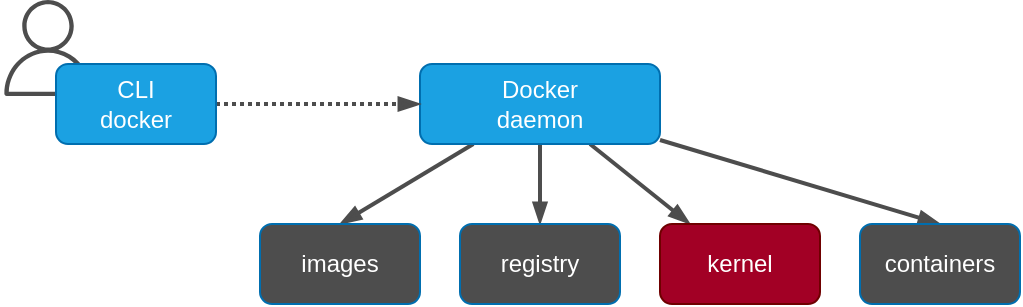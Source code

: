 <mxfile version="12.7.9" type="device" pages="3"><diagram id="Sq9Vdx4-ffwosji-hb2e" name="docker"><mxGraphModel dx="2062" dy="1201" grid="1" gridSize="10" guides="1" tooltips="1" connect="1" arrows="1" fold="1" page="1" pageScale="1" pageWidth="1100" pageHeight="850" math="0" shadow="0"><root><mxCell id="JqNeCtAvDn3EeHuH_2Fn-0"/><mxCell id="JqNeCtAvDn3EeHuH_2Fn-1" parent="JqNeCtAvDn3EeHuH_2Fn-0"/><mxCell id="83mPvPIKXMVjN7IHGUoI-1" value="" style="outlineConnect=0;fontColor=#232F3E;gradientColor=none;fillColor=#4D4D4D;strokeColor=none;dashed=0;verticalLabelPosition=bottom;verticalAlign=top;align=center;html=1;fontSize=12;fontStyle=0;aspect=fixed;pointerEvents=1;shape=mxgraph.aws4.user;rounded=1;" parent="JqNeCtAvDn3EeHuH_2Fn-1" vertex="1"><mxGeometry x="230" y="288" width="48" height="48" as="geometry"/></mxCell><mxCell id="JqNeCtAvDn3EeHuH_2Fn-9" style="edgeStyle=none;rounded=0;orthogonalLoop=1;jettySize=auto;html=1;endArrow=blockThin;endFill=1;strokeColor=#4D4D4D;strokeWidth=2;fontColor=#FFFFFF;entryX=0.5;entryY=0;entryDx=0;entryDy=0;" parent="JqNeCtAvDn3EeHuH_2Fn-1" source="JqNeCtAvDn3EeHuH_2Fn-2" target="JqNeCtAvDn3EeHuH_2Fn-7" edge="1"><mxGeometry relative="1" as="geometry"/></mxCell><mxCell id="JqNeCtAvDn3EeHuH_2Fn-10" style="edgeStyle=none;rounded=0;orthogonalLoop=1;jettySize=auto;html=1;endArrow=blockThin;endFill=1;strokeColor=#4D4D4D;strokeWidth=2;fontColor=#FFFFFF;entryX=0.5;entryY=0;entryDx=0;entryDy=0;" parent="JqNeCtAvDn3EeHuH_2Fn-1" source="JqNeCtAvDn3EeHuH_2Fn-2" target="JqNeCtAvDn3EeHuH_2Fn-6" edge="1"><mxGeometry relative="1" as="geometry"/></mxCell><mxCell id="JqNeCtAvDn3EeHuH_2Fn-11" style="edgeStyle=none;rounded=0;orthogonalLoop=1;jettySize=auto;html=1;endArrow=blockThin;endFill=1;strokeColor=#4D4D4D;strokeWidth=2;fontColor=#FFFFFF;" parent="JqNeCtAvDn3EeHuH_2Fn-1" source="JqNeCtAvDn3EeHuH_2Fn-2" target="JqNeCtAvDn3EeHuH_2Fn-8" edge="1"><mxGeometry relative="1" as="geometry"/></mxCell><mxCell id="JqNeCtAvDn3EeHuH_2Fn-12" style="edgeStyle=none;rounded=0;orthogonalLoop=1;jettySize=auto;html=1;endArrow=blockThin;endFill=1;strokeColor=#4D4D4D;strokeWidth=2;fontColor=#FFFFFF;" parent="JqNeCtAvDn3EeHuH_2Fn-1" source="JqNeCtAvDn3EeHuH_2Fn-2" target="JqNeCtAvDn3EeHuH_2Fn-5" edge="1"><mxGeometry relative="1" as="geometry"/></mxCell><mxCell id="JqNeCtAvDn3EeHuH_2Fn-2" value="Docker&lt;br&gt;daemon" style="rounded=1;whiteSpace=wrap;html=1;strokeColor=#006EAF;fillColor=#1ba1e2;fontColor=#ffffff;" parent="JqNeCtAvDn3EeHuH_2Fn-1" vertex="1"><mxGeometry x="440" y="320" width="120" height="40" as="geometry"/></mxCell><mxCell id="JqNeCtAvDn3EeHuH_2Fn-4" value="" style="edgeStyle=none;rounded=0;orthogonalLoop=1;jettySize=auto;html=1;endArrow=blockThin;endFill=1;strokeColor=#4D4D4D;strokeWidth=2;fontColor=#FFFFFF;dashed=1;dashPattern=1 1;" parent="JqNeCtAvDn3EeHuH_2Fn-1" source="JqNeCtAvDn3EeHuH_2Fn-3" target="JqNeCtAvDn3EeHuH_2Fn-2" edge="1"><mxGeometry relative="1" as="geometry"/></mxCell><mxCell id="JqNeCtAvDn3EeHuH_2Fn-3" value="CLI&lt;br&gt;docker" style="rounded=1;whiteSpace=wrap;html=1;strokeColor=#006EAF;fillColor=#1ba1e2;fontColor=#ffffff;" parent="JqNeCtAvDn3EeHuH_2Fn-1" vertex="1"><mxGeometry x="258" y="320" width="80" height="40" as="geometry"/></mxCell><mxCell id="JqNeCtAvDn3EeHuH_2Fn-5" value="registry" style="rounded=1;whiteSpace=wrap;html=1;strokeColor=#006EAF;fillColor=#4D4D4D;fontColor=#ffffff;" parent="JqNeCtAvDn3EeHuH_2Fn-1" vertex="1"><mxGeometry x="460" y="400" width="80" height="40" as="geometry"/></mxCell><mxCell id="JqNeCtAvDn3EeHuH_2Fn-6" value="containers" style="rounded=1;whiteSpace=wrap;html=1;strokeColor=#006EAF;fillColor=#4D4D4D;fontColor=#ffffff;" parent="JqNeCtAvDn3EeHuH_2Fn-1" vertex="1"><mxGeometry x="660" y="400" width="80" height="40" as="geometry"/></mxCell><mxCell id="JqNeCtAvDn3EeHuH_2Fn-7" value="images" style="rounded=1;whiteSpace=wrap;html=1;strokeColor=#006EAF;fillColor=#4D4D4D;fontColor=#ffffff;" parent="JqNeCtAvDn3EeHuH_2Fn-1" vertex="1"><mxGeometry x="360" y="400" width="80" height="40" as="geometry"/></mxCell><mxCell id="JqNeCtAvDn3EeHuH_2Fn-8" value="kernel" style="rounded=1;whiteSpace=wrap;html=1;strokeColor=#6F0000;fillColor=#a20025;fontColor=#ffffff;" parent="JqNeCtAvDn3EeHuH_2Fn-1" vertex="1"><mxGeometry x="560" y="400" width="80" height="40" as="geometry"/></mxCell></root></mxGraphModel></diagram><diagram id="jB3DEGUEoIZrU9amW4Eb" name="podman"><mxGraphModel dx="1422" dy="841" grid="1" gridSize="10" guides="1" tooltips="1" connect="1" arrows="1" fold="1" page="1" pageScale="1" pageWidth="1100" pageHeight="850" math="0" shadow="0"><root><mxCell id="9eU04np7Bu8xR8pdH4i3-0"/><mxCell id="9eU04np7Bu8xR8pdH4i3-1" parent="9eU04np7Bu8xR8pdH4i3-0"/><mxCell id="CaW2VBVwtX9oeUk_P1I3-0" value="" style="outlineConnect=0;fontColor=#232F3E;gradientColor=none;fillColor=#4D4D4D;strokeColor=none;dashed=0;verticalLabelPosition=bottom;verticalAlign=top;align=center;html=1;fontSize=12;fontStyle=0;aspect=fixed;pointerEvents=1;shape=mxgraph.aws4.user;rounded=1;" vertex="1" parent="9eU04np7Bu8xR8pdH4i3-1"><mxGeometry x="412" y="288" width="48" height="48" as="geometry"/></mxCell><mxCell id="CaW2VBVwtX9oeUk_P1I3-1" style="edgeStyle=none;rounded=0;orthogonalLoop=1;jettySize=auto;html=1;endArrow=blockThin;endFill=1;strokeColor=#4D4D4D;strokeWidth=2;fontColor=#FFFFFF;entryX=0.5;entryY=0;entryDx=0;entryDy=0;dashed=1;dashPattern=1 1;" edge="1" parent="9eU04np7Bu8xR8pdH4i3-1" source="CaW2VBVwtX9oeUk_P1I3-5" target="CaW2VBVwtX9oeUk_P1I3-10"><mxGeometry relative="1" as="geometry"/></mxCell><mxCell id="CaW2VBVwtX9oeUk_P1I3-2" style="edgeStyle=none;rounded=0;orthogonalLoop=1;jettySize=auto;html=1;endArrow=blockThin;endFill=1;strokeColor=#4D4D4D;strokeWidth=2;fontColor=#FFFFFF;entryX=0.5;entryY=0;entryDx=0;entryDy=0;dashed=1;dashPattern=1 1;" edge="1" parent="9eU04np7Bu8xR8pdH4i3-1" source="CaW2VBVwtX9oeUk_P1I3-5" target="CaW2VBVwtX9oeUk_P1I3-9"><mxGeometry relative="1" as="geometry"/></mxCell><mxCell id="CaW2VBVwtX9oeUk_P1I3-3" style="edgeStyle=none;rounded=0;orthogonalLoop=1;jettySize=auto;html=1;endArrow=blockThin;endFill=1;strokeColor=#4D4D4D;strokeWidth=2;fontColor=#FFFFFF;dashed=1;dashPattern=1 1;" edge="1" parent="9eU04np7Bu8xR8pdH4i3-1" source="CaW2VBVwtX9oeUk_P1I3-5" target="CaW2VBVwtX9oeUk_P1I3-11"><mxGeometry relative="1" as="geometry"/></mxCell><mxCell id="CaW2VBVwtX9oeUk_P1I3-4" style="edgeStyle=none;rounded=0;orthogonalLoop=1;jettySize=auto;html=1;endArrow=blockThin;endFill=1;strokeColor=#4D4D4D;strokeWidth=2;fontColor=#FFFFFF;dashed=1;dashPattern=1 1;" edge="1" parent="9eU04np7Bu8xR8pdH4i3-1" source="CaW2VBVwtX9oeUk_P1I3-5" target="CaW2VBVwtX9oeUk_P1I3-8"><mxGeometry relative="1" as="geometry"/></mxCell><mxCell id="CaW2VBVwtX9oeUk_P1I3-5" value="Podman" style="rounded=1;whiteSpace=wrap;html=1;strokeColor=#006EAF;fillColor=#1ba1e2;fontColor=#ffffff;" vertex="1" parent="9eU04np7Bu8xR8pdH4i3-1"><mxGeometry x="440" y="320" width="120" height="40" as="geometry"/></mxCell><mxCell id="CaW2VBVwtX9oeUk_P1I3-8" value="registry" style="rounded=1;whiteSpace=wrap;html=1;strokeColor=#006EAF;fillColor=#4D4D4D;fontColor=#ffffff;" vertex="1" parent="9eU04np7Bu8xR8pdH4i3-1"><mxGeometry x="460" y="400" width="80" height="40" as="geometry"/></mxCell><mxCell id="CaW2VBVwtX9oeUk_P1I3-9" value="containers" style="rounded=1;whiteSpace=wrap;html=1;strokeColor=#006EAF;fillColor=#4D4D4D;fontColor=#ffffff;" vertex="1" parent="9eU04np7Bu8xR8pdH4i3-1"><mxGeometry x="660" y="400" width="80" height="40" as="geometry"/></mxCell><mxCell id="CaW2VBVwtX9oeUk_P1I3-10" value="images" style="rounded=1;whiteSpace=wrap;html=1;strokeColor=#006EAF;fillColor=#4D4D4D;fontColor=#ffffff;" vertex="1" parent="9eU04np7Bu8xR8pdH4i3-1"><mxGeometry x="360" y="400" width="80" height="40" as="geometry"/></mxCell><mxCell id="CaW2VBVwtX9oeUk_P1I3-11" value="kernel" style="rounded=1;whiteSpace=wrap;html=1;strokeColor=#6F0000;fillColor=#a20025;fontColor=#ffffff;" vertex="1" parent="9eU04np7Bu8xR8pdH4i3-1"><mxGeometry x="560" y="400" width="80" height="40" as="geometry"/></mxCell></root></mxGraphModel></diagram><diagram id="ngxw02ktkqJSLvoegHuT" name="namespaces"><mxGraphModel dx="2062" dy="1201" grid="1" gridSize="10" guides="1" tooltips="1" connect="1" arrows="1" fold="1" page="1" pageScale="1" pageWidth="850" pageHeight="1100" math="0" shadow="0"><root><mxCell id="grOY0hhXOwsC_SeT_tga-0"/><mxCell id="grOY0hhXOwsC_SeT_tga-1" parent="grOY0hhXOwsC_SeT_tga-0"/><mxCell id="grOY0hhXOwsC_SeT_tga-2" value="Host&lt;br&gt;&lt;br&gt;&lt;span style=&quot;font-weight: normal&quot;&gt;0 - root&lt;/span&gt;&lt;br&gt;&lt;span style=&quot;font-weight: normal&quot;&gt;...&lt;/span&gt;&lt;br&gt;&lt;span style=&quot;font-weight: normal&quot;&gt;...&lt;/span&gt;&lt;br&gt;&lt;span style=&quot;font-weight: normal&quot;&gt;1000 -&amp;nbsp;&amp;nbsp;user&lt;br&gt;...&lt;br&gt;...&lt;br&gt;1000001 - solace&lt;br&gt;&lt;/span&gt;" style="rounded=1;whiteSpace=wrap;html=1;fillColor=#f5f5f5;strokeColor=#666666;arcSize=9;align=left;verticalAlign=top;fontStyle=1;spacingLeft=11;fontColor=#333333;" parent="grOY0hhXOwsC_SeT_tga-1" vertex="1"><mxGeometry x="360" y="120" width="440" height="180" as="geometry"/></mxCell><mxCell id="grOY0hhXOwsC_SeT_tga-4" value="podman&lt;br&gt;&lt;span style=&quot;font-weight: normal&quot;&gt;UID=0&lt;/span&gt;" style="rounded=1;whiteSpace=wrap;html=1;fillColor=#bac8d3;strokeColor=#23445d;arcSize=9;verticalAlign=top;align=left;fontStyle=1;spacingRight=0;spacingLeft=11;" parent="grOY0hhXOwsC_SeT_tga-1" vertex="1"><mxGeometry x="480" y="140" width="300" height="140" as="geometry"/></mxCell><mxCell id="grOY0hhXOwsC_SeT_tga-11" value="" style="rounded=0;orthogonalLoop=1;jettySize=auto;html=1;endWidth=14;fillColor=#60a917;strokeColor=#2D7600;strokeWidth=5;endArrow=blockThin;endFill=1;" parent="grOY0hhXOwsC_SeT_tga-1" edge="1"><mxGeometry relative="1" as="geometry"><mxPoint x="487.2" y="167.04" as="sourcePoint"/><mxPoint x="420" y="167" as="targetPoint"/></mxGeometry></mxCell><mxCell id="b34q3W67umAk0V0cgIdT-0" value="ROOTFUL: sudo podman run -d ...&#10;--name=solace solace/solace-pubsub-standard" style="text;align=left;verticalAlign=middle;resizable=0;points=[];autosize=1;fontStyle=1;labelBackgroundColor=none;fontColor=#4D4D4D;fontSize=12;" vertex="1" parent="grOY0hhXOwsC_SeT_tga-1"><mxGeometry x="70" y="195" width="280" height="30" as="geometry"/></mxCell><mxCell id="b34q3W67umAk0V0cgIdT-9" value="&lt;b&gt;Container root&lt;/b&gt;&lt;br&gt;UID=0" style="rounded=1;whiteSpace=wrap;html=1;fillColor=#d5e8d4;strokeColor=#82b366;arcSize=9;" vertex="1" parent="grOY0hhXOwsC_SeT_tga-1"><mxGeometry x="570" y="158.75" width="190" height="42.5" as="geometry"/></mxCell><mxCell id="b34q3W67umAk0V0cgIdT-10" value="&lt;b&gt;Container solace&lt;/b&gt;&lt;br&gt;UID=1000001" style="rounded=1;whiteSpace=wrap;html=1;fillColor=#d5e8d4;strokeColor=#82b366;arcSize=9;" vertex="1" parent="grOY0hhXOwsC_SeT_tga-1"><mxGeometry x="570" y="218.75" width="190" height="42.5" as="geometry"/></mxCell><mxCell id="grOY0hhXOwsC_SeT_tga-12" value="" style="rounded=0;orthogonalLoop=1;jettySize=auto;html=1;endWidth=14;fillColor=#60a917;strokeColor=#2D7600;strokeWidth=5;endArrow=blockThin;endFill=1;exitX=0.105;exitY=0.5;exitDx=0;exitDy=0;exitPerimeter=0;" parent="grOY0hhXOwsC_SeT_tga-1" edge="1"><mxGeometry relative="1" as="geometry"><mxPoint x="579.95" y="183" as="sourcePoint"/><mxPoint x="440" y="203" as="targetPoint"/></mxGeometry></mxCell><mxCell id="b34q3W67umAk0V0cgIdT-11" value="" style="rounded=0;orthogonalLoop=1;jettySize=auto;html=1;endWidth=14;fillColor=#60a917;strokeColor=#2D7600;strokeWidth=5;endArrow=blockThin;endFill=1;exitX=0.105;exitY=0.735;exitDx=0;exitDy=0;exitPerimeter=0;" edge="1" parent="grOY0hhXOwsC_SeT_tga-1"><mxGeometry relative="1" as="geometry"><mxPoint x="581.95" y="245.987" as="sourcePoint"/><mxPoint x="472" y="246" as="targetPoint"/></mxGeometry></mxCell><mxCell id="b34q3W67umAk0V0cgIdT-12" value="Host&lt;br&gt;&lt;br&gt;&lt;span style=&quot;font-weight: normal&quot;&gt;0 - root&lt;/span&gt;&lt;br&gt;&lt;span style=&quot;font-weight: normal&quot;&gt;...&lt;/span&gt;&lt;br&gt;&lt;span style=&quot;font-weight: normal&quot;&gt;...&lt;/span&gt;&lt;br&gt;&lt;span style=&quot;font-weight: normal&quot;&gt;1000 -&amp;nbsp;&amp;nbsp;user&lt;br&gt;...&lt;br&gt;...&lt;br&gt;1000029 - solace&lt;br&gt;&lt;/span&gt;" style="rounded=1;whiteSpace=wrap;html=1;fillColor=#f5f5f5;strokeColor=#666666;arcSize=9;align=left;verticalAlign=top;fontStyle=1;spacingLeft=11;fontColor=#333333;" vertex="1" parent="grOY0hhXOwsC_SeT_tga-1"><mxGeometry x="360" y="340" width="440" height="180" as="geometry"/></mxCell><mxCell id="b34q3W67umAk0V0cgIdT-13" value="podman&lt;br&gt;&lt;span style=&quot;font-weight: normal&quot;&gt;UID=0&lt;/span&gt;" style="rounded=1;whiteSpace=wrap;html=1;fillColor=#bac8d3;strokeColor=#23445d;arcSize=9;verticalAlign=top;align=left;fontStyle=1;spacingRight=0;spacingLeft=11;" vertex="1" parent="grOY0hhXOwsC_SeT_tga-1"><mxGeometry x="480" y="360" width="300" height="140" as="geometry"/></mxCell><mxCell id="b34q3W67umAk0V0cgIdT-14" value="" style="rounded=0;orthogonalLoop=1;jettySize=auto;html=1;endWidth=14;fillColor=#60a917;strokeColor=#2D7600;strokeWidth=5;endArrow=blockThin;endFill=1;" edge="1" parent="grOY0hhXOwsC_SeT_tga-1"><mxGeometry relative="1" as="geometry"><mxPoint x="487.2" y="387.04" as="sourcePoint"/><mxPoint x="420" y="387" as="targetPoint"/></mxGeometry></mxCell><mxCell id="b34q3W67umAk0V0cgIdT-15" value="ROOTFUL: sudo podman run -d --user 30:30 ...&#10;--name=solace solace/solace-pubsub-standard" style="text;align=left;verticalAlign=middle;resizable=0;points=[];autosize=1;fontStyle=1;labelBackgroundColor=none;fontColor=#4D4D4D;fontSize=12;" vertex="1" parent="grOY0hhXOwsC_SeT_tga-1"><mxGeometry x="70" y="415" width="280" height="30" as="geometry"/></mxCell><mxCell id="b34q3W67umAk0V0cgIdT-16" value="&lt;b&gt;Container root&lt;/b&gt;&lt;br&gt;UID=0" style="rounded=1;whiteSpace=wrap;html=1;fillColor=#d5e8d4;strokeColor=#82b366;arcSize=9;" vertex="1" parent="grOY0hhXOwsC_SeT_tga-1"><mxGeometry x="570" y="378.75" width="190" height="42.5" as="geometry"/></mxCell><mxCell id="b34q3W67umAk0V0cgIdT-17" value="&lt;b&gt;Container solace&lt;/b&gt;&lt;br&gt;UID=30" style="rounded=1;whiteSpace=wrap;html=1;fillColor=#d5e8d4;strokeColor=#82b366;arcSize=9;" vertex="1" parent="grOY0hhXOwsC_SeT_tga-1"><mxGeometry x="570" y="438.75" width="190" height="42.5" as="geometry"/></mxCell><mxCell id="b34q3W67umAk0V0cgIdT-18" value="" style="rounded=0;orthogonalLoop=1;jettySize=auto;html=1;endWidth=14;fillColor=#60a917;strokeColor=#2D7600;strokeWidth=5;endArrow=blockThin;endFill=1;exitX=0.105;exitY=0.5;exitDx=0;exitDy=0;exitPerimeter=0;" edge="1" parent="grOY0hhXOwsC_SeT_tga-1"><mxGeometry relative="1" as="geometry"><mxPoint x="579.95" y="403" as="sourcePoint"/><mxPoint x="440" y="423" as="targetPoint"/></mxGeometry></mxCell><mxCell id="b34q3W67umAk0V0cgIdT-19" value="" style="rounded=0;orthogonalLoop=1;jettySize=auto;html=1;endWidth=14;fillColor=#60a917;strokeColor=#2D7600;strokeWidth=5;endArrow=blockThin;endFill=1;exitX=0.105;exitY=0.735;exitDx=0;exitDy=0;exitPerimeter=0;" edge="1" parent="grOY0hhXOwsC_SeT_tga-1"><mxGeometry relative="1" as="geometry"><mxPoint x="581.95" y="465.987" as="sourcePoint"/><mxPoint x="472" y="466" as="targetPoint"/></mxGeometry></mxCell><mxCell id="b34q3W67umAk0V0cgIdT-20" value="Host&lt;br&gt;&lt;br&gt;&lt;span style=&quot;font-weight: normal&quot;&gt;0 - root&lt;/span&gt;&lt;br&gt;&lt;span style=&quot;font-weight: normal&quot;&gt;...&lt;/span&gt;&lt;br&gt;&lt;span style=&quot;font-weight: normal&quot;&gt;...&lt;/span&gt;&lt;br&gt;&lt;span style=&quot;font-weight: normal&quot;&gt;1000 -&amp;nbsp;&amp;nbsp;user&lt;br&gt;...&lt;br&gt;...&lt;br&gt;1000029 - solace&lt;br&gt;&lt;/span&gt;" style="rounded=1;whiteSpace=wrap;html=1;fillColor=#f5f5f5;strokeColor=#666666;arcSize=9;align=left;verticalAlign=top;fontStyle=1;spacingLeft=11;fontColor=#333333;" vertex="1" parent="grOY0hhXOwsC_SeT_tga-1"><mxGeometry x="360" y="560" width="440" height="180" as="geometry"/></mxCell><mxCell id="b34q3W67umAk0V0cgIdT-21" value="podman&lt;br&gt;&lt;span style=&quot;font-weight: normal&quot;&gt;UID=0&lt;/span&gt;" style="rounded=1;whiteSpace=wrap;html=1;fillColor=#bac8d3;strokeColor=#23445d;arcSize=9;verticalAlign=top;align=left;fontStyle=1;spacingRight=0;spacingLeft=11;" vertex="1" parent="grOY0hhXOwsC_SeT_tga-1"><mxGeometry x="480" y="580" width="300" height="140" as="geometry"/></mxCell><mxCell id="b34q3W67umAk0V0cgIdT-22" value="" style="rounded=0;orthogonalLoop=1;jettySize=auto;html=1;endWidth=14;fillColor=#60a917;strokeColor=#2D7600;strokeWidth=5;endArrow=blockThin;endFill=1;entryX=0.182;entryY=0.444;entryDx=0;entryDy=0;entryPerimeter=0;" edge="1" parent="grOY0hhXOwsC_SeT_tga-1" target="b34q3W67umAk0V0cgIdT-20"><mxGeometry relative="1" as="geometry"><mxPoint x="487.2" y="607.04" as="sourcePoint"/><mxPoint x="420" y="607" as="targetPoint"/></mxGeometry></mxCell><mxCell id="b34q3W67umAk0V0cgIdT-23" value="ROOTLESS: podman run -d --user 30:30 ...&#10;--name=solace solace/solace-pubsub-standard" style="text;align=left;verticalAlign=middle;resizable=0;points=[];autosize=1;fontStyle=1;labelBackgroundColor=none;fontColor=#4D4D4D;fontSize=12;" vertex="1" parent="grOY0hhXOwsC_SeT_tga-1"><mxGeometry x="70" y="635" width="280" height="30" as="geometry"/></mxCell><mxCell id="b34q3W67umAk0V0cgIdT-24" value="&lt;b&gt;Container root&lt;/b&gt;&lt;br&gt;UID=0" style="rounded=1;whiteSpace=wrap;html=1;fillColor=#d5e8d4;strokeColor=#82b366;arcSize=9;" vertex="1" parent="grOY0hhXOwsC_SeT_tga-1"><mxGeometry x="570" y="598.75" width="190" height="42.5" as="geometry"/></mxCell><mxCell id="b34q3W67umAk0V0cgIdT-25" value="&lt;b&gt;Container solace&lt;/b&gt;&lt;br&gt;UID=30" style="rounded=1;whiteSpace=wrap;html=1;fillColor=#d5e8d4;strokeColor=#82b366;arcSize=9;" vertex="1" parent="grOY0hhXOwsC_SeT_tga-1"><mxGeometry x="570" y="658.75" width="190" height="42.5" as="geometry"/></mxCell><mxCell id="b34q3W67umAk0V0cgIdT-26" value="" style="rounded=0;orthogonalLoop=1;jettySize=auto;html=1;endWidth=14;fillColor=#60a917;strokeColor=#2D7600;strokeWidth=5;endArrow=blockThin;endFill=1;exitX=0.105;exitY=0.5;exitDx=0;exitDy=0;exitPerimeter=0;" edge="1" parent="grOY0hhXOwsC_SeT_tga-1"><mxGeometry relative="1" as="geometry"><mxPoint x="579.95" y="623" as="sourcePoint"/><mxPoint x="440" y="643" as="targetPoint"/></mxGeometry></mxCell><mxCell id="b34q3W67umAk0V0cgIdT-27" value="" style="rounded=0;orthogonalLoop=1;jettySize=auto;html=1;endWidth=14;fillColor=#60a917;strokeColor=#2D7600;strokeWidth=5;endArrow=blockThin;endFill=1;exitX=0.105;exitY=0.735;exitDx=0;exitDy=0;exitPerimeter=0;" edge="1" parent="grOY0hhXOwsC_SeT_tga-1"><mxGeometry relative="1" as="geometry"><mxPoint x="581.95" y="685.987" as="sourcePoint"/><mxPoint x="472" y="686" as="targetPoint"/></mxGeometry></mxCell></root></mxGraphModel></diagram></mxfile>